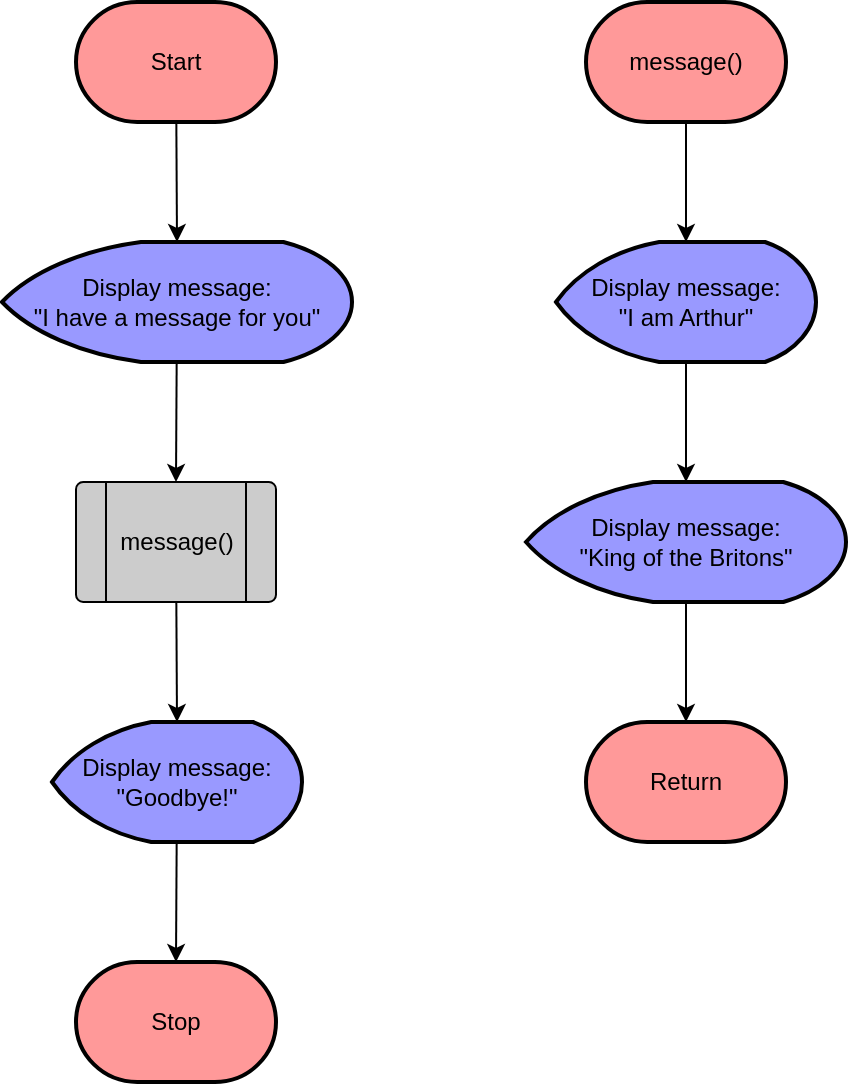 <mxfile>
    <diagram id="EMo5-4WEEQUMXaRkn1Ll" name="Page-1">
        <mxGraphModel dx="366" dy="521" grid="1" gridSize="10" guides="1" tooltips="1" connect="1" arrows="1" fold="1" page="1" pageScale="1" pageWidth="850" pageHeight="1100" math="0" shadow="0">
            <root>
                <mxCell id="0"/>
                <mxCell id="1" parent="0"/>
                <mxCell id="2" value="Start" style="strokeWidth=2;html=1;shape=mxgraph.flowchart.terminator;whiteSpace=wrap;fillColor=#FF9999;" vertex="1" parent="1">
                    <mxGeometry x="375" y="40" width="100" height="60" as="geometry"/>
                </mxCell>
                <mxCell id="16" style="edgeStyle=none;html=1;entryX=0.5;entryY=0;entryDx=0;entryDy=0;" edge="1" parent="1" source="3" target="4">
                    <mxGeometry relative="1" as="geometry"/>
                </mxCell>
                <mxCell id="3" value="Display message:&lt;div&gt;&quot;I have a message for you&quot;&lt;/div&gt;" style="strokeWidth=2;html=1;shape=mxgraph.flowchart.display;whiteSpace=wrap;fillColor=#9999FF;" vertex="1" parent="1">
                    <mxGeometry x="338" y="160" width="175" height="60" as="geometry"/>
                </mxCell>
                <mxCell id="4" value="" style="verticalLabelPosition=bottom;verticalAlign=top;html=1;shape=process;whiteSpace=wrap;rounded=1;size=0.15;arcSize=6;fillColor=#CCCCCC;" vertex="1" parent="1">
                    <mxGeometry x="375" y="280" width="100" height="60" as="geometry"/>
                </mxCell>
                <mxCell id="5" value="message()" style="text;html=1;align=center;verticalAlign=middle;resizable=0;points=[];autosize=1;strokeColor=none;fillColor=none;" vertex="1" parent="1">
                    <mxGeometry x="385" y="295" width="80" height="30" as="geometry"/>
                </mxCell>
                <mxCell id="6" value="Display message:&lt;div&gt;&quot;Goodbye!&quot;&lt;/div&gt;" style="strokeWidth=2;html=1;shape=mxgraph.flowchart.display;whiteSpace=wrap;fillColor=#9999FF;" vertex="1" parent="1">
                    <mxGeometry x="363" y="400" width="125" height="60" as="geometry"/>
                </mxCell>
                <mxCell id="7" value="Stop" style="strokeWidth=2;html=1;shape=mxgraph.flowchart.terminator;whiteSpace=wrap;fillColor=#FF9999;" vertex="1" parent="1">
                    <mxGeometry x="375" y="520" width="100" height="60" as="geometry"/>
                </mxCell>
                <mxCell id="8" value="message()" style="strokeWidth=2;html=1;shape=mxgraph.flowchart.terminator;whiteSpace=wrap;fillColor=#FF9999;" vertex="1" parent="1">
                    <mxGeometry x="630" y="40" width="100" height="60" as="geometry"/>
                </mxCell>
                <mxCell id="9" value="Display message:&lt;div&gt;&quot;I am Arthur&quot;&lt;/div&gt;" style="strokeWidth=2;html=1;shape=mxgraph.flowchart.display;whiteSpace=wrap;fillColor=#9999FF;" vertex="1" parent="1">
                    <mxGeometry x="615" y="160" width="130" height="60" as="geometry"/>
                </mxCell>
                <mxCell id="10" value="Display message:&lt;div&gt;&quot;King of the Britons&quot;&lt;/div&gt;" style="strokeWidth=2;html=1;shape=mxgraph.flowchart.display;whiteSpace=wrap;fillColor=#9999FF;" vertex="1" parent="1">
                    <mxGeometry x="600" y="280" width="160" height="60" as="geometry"/>
                </mxCell>
                <mxCell id="11" value="Return" style="strokeWidth=2;html=1;shape=mxgraph.flowchart.terminator;whiteSpace=wrap;fillColor=#FF9999;" vertex="1" parent="1">
                    <mxGeometry x="630" y="400" width="100" height="60" as="geometry"/>
                </mxCell>
                <mxCell id="12" style="edgeStyle=none;html=1;entryX=0.5;entryY=0;entryDx=0;entryDy=0;entryPerimeter=0;" edge="1" parent="1" source="8" target="9">
                    <mxGeometry relative="1" as="geometry"/>
                </mxCell>
                <mxCell id="13" style="edgeStyle=none;html=1;exitX=0.5;exitY=1;exitDx=0;exitDy=0;exitPerimeter=0;entryX=0.5;entryY=0;entryDx=0;entryDy=0;entryPerimeter=0;" edge="1" parent="1" source="9" target="10">
                    <mxGeometry relative="1" as="geometry"/>
                </mxCell>
                <mxCell id="14" style="edgeStyle=none;html=1;entryX=0.5;entryY=0;entryDx=0;entryDy=0;entryPerimeter=0;" edge="1" parent="1" source="10" target="11">
                    <mxGeometry relative="1" as="geometry"/>
                </mxCell>
                <mxCell id="15" style="edgeStyle=none;html=1;entryX=0.5;entryY=0;entryDx=0;entryDy=0;entryPerimeter=0;" edge="1" parent="1" source="2" target="3">
                    <mxGeometry relative="1" as="geometry"/>
                </mxCell>
                <mxCell id="18" style="edgeStyle=none;html=1;entryX=0.5;entryY=0;entryDx=0;entryDy=0;entryPerimeter=0;" edge="1" parent="1" source="6" target="7">
                    <mxGeometry relative="1" as="geometry"/>
                </mxCell>
                <mxCell id="19" style="edgeStyle=none;html=1;entryX=0.5;entryY=0;entryDx=0;entryDy=0;entryPerimeter=0;" edge="1" parent="1" source="4" target="6">
                    <mxGeometry relative="1" as="geometry"/>
                </mxCell>
            </root>
        </mxGraphModel>
    </diagram>
</mxfile>